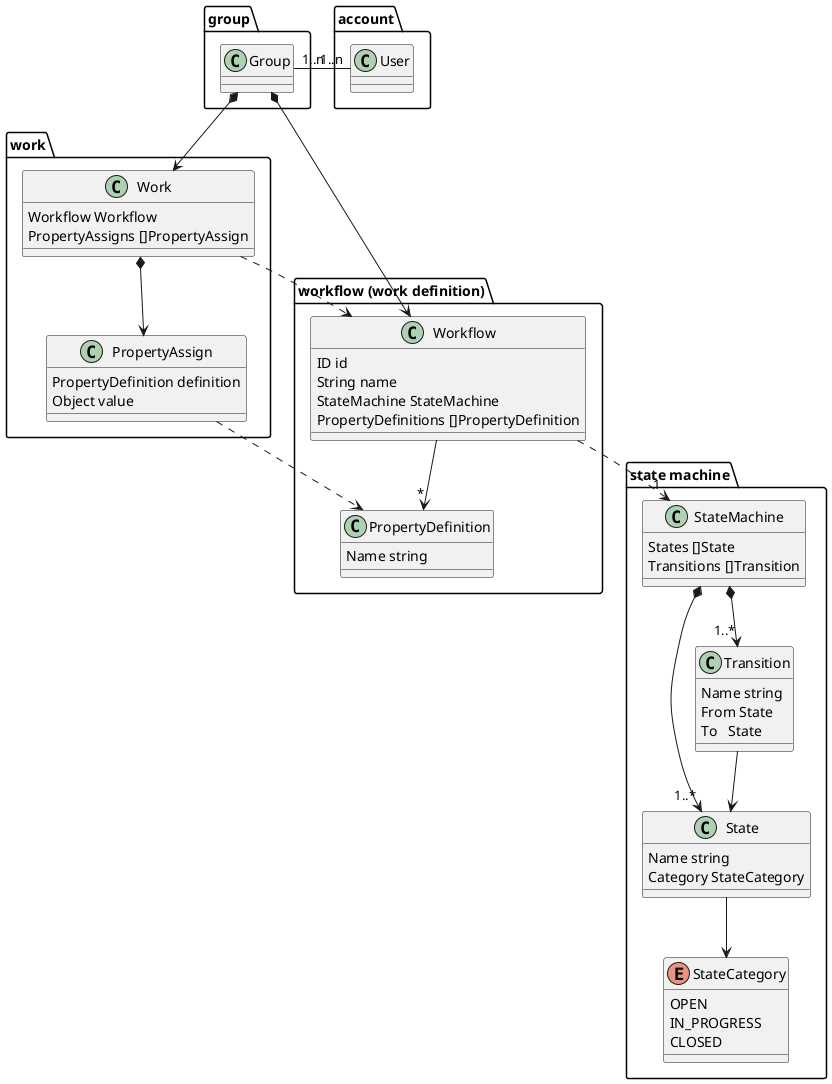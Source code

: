 @startuml



package "state machine" {
    class StateMachine {
        States []State
        Transitions []Transition
    }

    StateMachine *--> "1..*" State
    StateMachine *--> "1..*" Transition
    Transition --> State

    class State {
        Name string
        Category StateCategory
    }
    State --> StateCategory

    enum StateCategory {
        OPEN
        IN_PROGRESS
        CLOSED
    }

    class Transition {
        Name string
        From State
        To   State
    }
}

package "workflow (work definition)" {
    class Workflow {
        ID id
        String name
        StateMachine StateMachine
        PropertyDefinitions []PropertyDefinition
    }

    Workflow ..> "1" StateMachine
    Workflow --> "*" PropertyDefinition

    class PropertyDefinition {
        Name string
    }
}


package "work" {
    class Work {
        Workflow Workflow
        PropertyAssigns []PropertyAssign
    }

    class PropertyAssign {
        PropertyDefinition definition
        Object value
    }

    Work ..> Workflow
    Work *--> PropertyAssign

    PropertyAssign ..> PropertyDefinition
}

package "group" {
    Group *--> Work
    Group *--> Workflow
}

package "account" {
     Group "1..n" - "1..n" User
}

@enduml